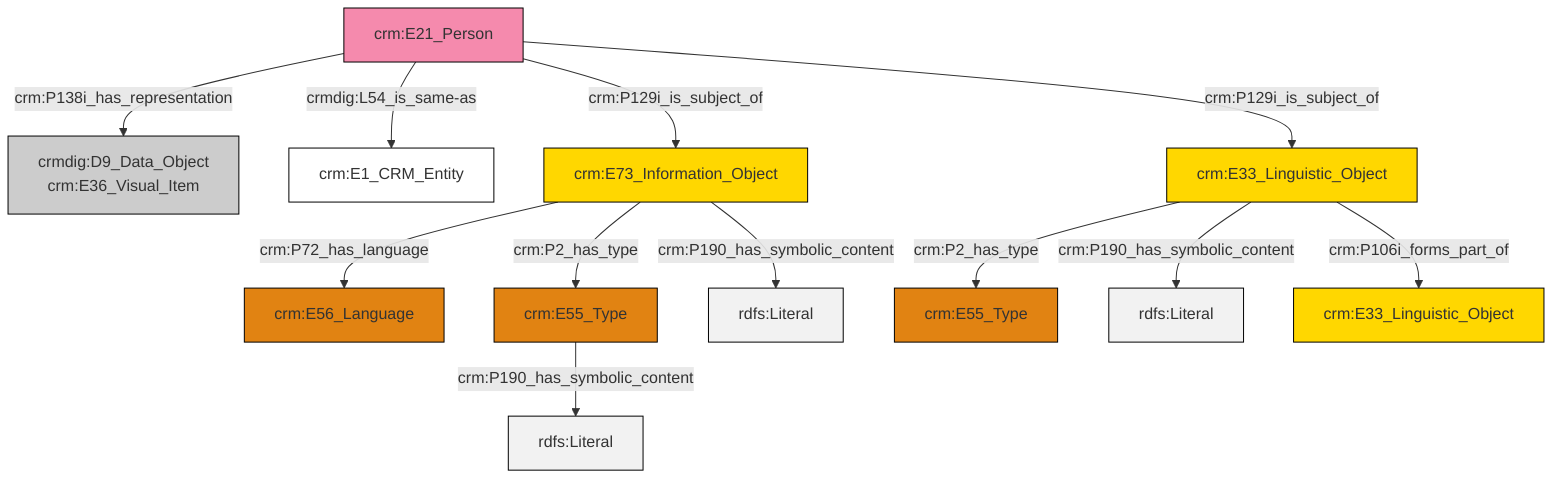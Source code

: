 graph TD
classDef Literal fill:#f2f2f2,stroke:#000000;
classDef CRM_Entity fill:#FFFFFF,stroke:#000000;
classDef Temporal_Entity fill:#00C9E6, stroke:#000000;
classDef Type fill:#E18312, stroke:#000000;
classDef Time-Span fill:#2C9C91, stroke:#000000;
classDef Appellation fill:#FFEB7F, stroke:#000000;
classDef Place fill:#008836, stroke:#000000;
classDef Persistent_Item fill:#B266B2, stroke:#000000;
classDef Conceptual_Object fill:#FFD700, stroke:#000000;
classDef Physical_Thing fill:#D2B48C, stroke:#000000;
classDef Actor fill:#f58aad, stroke:#000000;
classDef PC_Classes fill:#4ce600, stroke:#000000;
classDef Multi fill:#cccccc,stroke:#000000;

2["crm:E21_Person"]:::Actor -->|crm:P138i_has_representation| 3["crmdig:D9_Data_Object<br>crm:E36_Visual_Item"]:::Multi
2["crm:E21_Person"]:::Actor -->|crm:P129i_is_subject_of| 6["crm:E33_Linguistic_Object"]:::Conceptual_Object
10["crm:E73_Information_Object"]:::Conceptual_Object -->|crm:P2_has_type| 8["crm:E55_Type"]:::Type
2["crm:E21_Person"]:::Actor -->|crm:P129i_is_subject_of| 10["crm:E73_Information_Object"]:::Conceptual_Object
2["crm:E21_Person"]:::Actor -->|crmdig:L54_is_same-as| 4["crm:E1_CRM_Entity"]:::CRM_Entity
10["crm:E73_Information_Object"]:::Conceptual_Object -->|crm:P190_has_symbolic_content| 12[rdfs:Literal]:::Literal
8["crm:E55_Type"]:::Type -->|crm:P190_has_symbolic_content| 13[rdfs:Literal]:::Literal
10["crm:E73_Information_Object"]:::Conceptual_Object -->|crm:P72_has_language| 0["crm:E56_Language"]:::Type
6["crm:E33_Linguistic_Object"]:::Conceptual_Object -->|crm:P2_has_type| 15["crm:E55_Type"]:::Type
6["crm:E33_Linguistic_Object"]:::Conceptual_Object -->|crm:P190_has_symbolic_content| 16[rdfs:Literal]:::Literal
6["crm:E33_Linguistic_Object"]:::Conceptual_Object -->|crm:P106i_forms_part_of| 20["crm:E33_Linguistic_Object"]:::Conceptual_Object